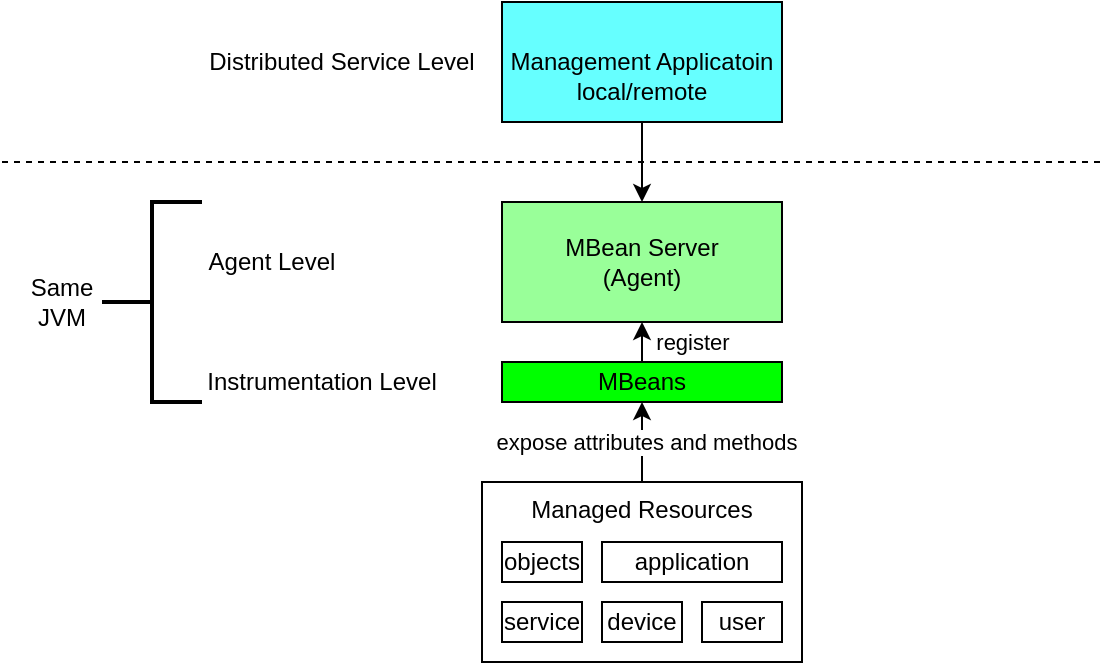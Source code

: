 <mxfile version="21.7.4" type="github">
  <diagram name="Page-1" id="IW1JRGKPUhAMFbz5OvsD">
    <mxGraphModel dx="500" dy="273" grid="1" gridSize="10" guides="1" tooltips="1" connect="1" arrows="1" fold="1" page="1" pageScale="1" pageWidth="583" pageHeight="827" math="0" shadow="0">
      <root>
        <mxCell id="0" />
        <mxCell id="1" parent="0" />
        <mxCell id="iOgUVTMoWX-UKBT8mVH_-13" style="edgeStyle=orthogonalEdgeStyle;rounded=0;orthogonalLoop=1;jettySize=auto;html=1;exitX=0.5;exitY=1;exitDx=0;exitDy=0;entryX=0.5;entryY=0;entryDx=0;entryDy=0;" parent="1" source="iOgUVTMoWX-UKBT8mVH_-12" target="iOgUVTMoWX-UKBT8mVH_-3" edge="1">
          <mxGeometry relative="1" as="geometry" />
        </mxCell>
        <mxCell id="iOgUVTMoWX-UKBT8mVH_-4" style="edgeStyle=orthogonalEdgeStyle;rounded=0;orthogonalLoop=1;jettySize=auto;html=1;exitX=0.5;exitY=0;exitDx=0;exitDy=0;entryX=0.5;entryY=1;entryDx=0;entryDy=0;" parent="1" source="iOgUVTMoWX-UKBT8mVH_-1" target="iOgUVTMoWX-UKBT8mVH_-2" edge="1">
          <mxGeometry relative="1" as="geometry" />
        </mxCell>
        <mxCell id="iOgUVTMoWX-UKBT8mVH_-5" value="expose attributes and methods" style="edgeLabel;html=1;align=center;verticalAlign=middle;resizable=0;points=[];" parent="iOgUVTMoWX-UKBT8mVH_-4" vertex="1" connectable="0">
          <mxGeometry x="0.147" y="3" relative="1" as="geometry">
            <mxPoint x="5" y="3" as="offset" />
          </mxGeometry>
        </mxCell>
        <mxCell id="iOgUVTMoWX-UKBT8mVH_-1" value="Managed Resources" style="rounded=0;whiteSpace=wrap;html=1;labelPosition=center;verticalLabelPosition=middle;align=center;verticalAlign=top;" parent="1" vertex="1">
          <mxGeometry x="250" y="290" width="160" height="90" as="geometry" />
        </mxCell>
        <mxCell id="UVU_GEnttzn3jyp5IKKJ-2" style="edgeStyle=orthogonalEdgeStyle;rounded=0;orthogonalLoop=1;jettySize=auto;html=1;exitX=0.5;exitY=0;exitDx=0;exitDy=0;entryX=0.5;entryY=1;entryDx=0;entryDy=0;" edge="1" parent="1" source="iOgUVTMoWX-UKBT8mVH_-2" target="iOgUVTMoWX-UKBT8mVH_-3">
          <mxGeometry relative="1" as="geometry" />
        </mxCell>
        <mxCell id="UVU_GEnttzn3jyp5IKKJ-3" value="register" style="edgeLabel;html=1;align=center;verticalAlign=middle;resizable=0;points=[];" vertex="1" connectable="0" parent="UVU_GEnttzn3jyp5IKKJ-2">
          <mxGeometry x="0.233" y="2" relative="1" as="geometry">
            <mxPoint x="27" y="2" as="offset" />
          </mxGeometry>
        </mxCell>
        <mxCell id="iOgUVTMoWX-UKBT8mVH_-2" value="MBeans" style="rounded=0;whiteSpace=wrap;html=1;fillColor=#00FF00;" parent="1" vertex="1">
          <mxGeometry x="260" y="230" width="140" height="20" as="geometry" />
        </mxCell>
        <mxCell id="iOgUVTMoWX-UKBT8mVH_-3" value="MBean Server&lt;br&gt;(Agent)" style="rounded=0;whiteSpace=wrap;html=1;fillColor=#99FF99;" parent="1" vertex="1">
          <mxGeometry x="260" y="150" width="140" height="60" as="geometry" />
        </mxCell>
        <mxCell id="iOgUVTMoWX-UKBT8mVH_-6" value="objects" style="rounded=0;whiteSpace=wrap;html=1;" parent="1" vertex="1">
          <mxGeometry x="260" y="320" width="40" height="20" as="geometry" />
        </mxCell>
        <mxCell id="iOgUVTMoWX-UKBT8mVH_-7" value="application" style="rounded=0;whiteSpace=wrap;html=1;" parent="1" vertex="1">
          <mxGeometry x="310" y="320" width="90" height="20" as="geometry" />
        </mxCell>
        <mxCell id="iOgUVTMoWX-UKBT8mVH_-8" value="service" style="rounded=0;whiteSpace=wrap;html=1;" parent="1" vertex="1">
          <mxGeometry x="260" y="350" width="40" height="20" as="geometry" />
        </mxCell>
        <mxCell id="iOgUVTMoWX-UKBT8mVH_-10" value="device" style="rounded=0;whiteSpace=wrap;html=1;" parent="1" vertex="1">
          <mxGeometry x="310" y="350" width="40" height="20" as="geometry" />
        </mxCell>
        <mxCell id="iOgUVTMoWX-UKBT8mVH_-11" value="user" style="rounded=0;whiteSpace=wrap;html=1;" parent="1" vertex="1">
          <mxGeometry x="360" y="350" width="40" height="20" as="geometry" />
        </mxCell>
        <mxCell id="iOgUVTMoWX-UKBT8mVH_-12" value="Management Applicatoin" style="rounded=0;whiteSpace=wrap;html=1;fillColor=#66FFFF;" parent="1" vertex="1">
          <mxGeometry x="260" y="50" width="140" height="60" as="geometry" />
        </mxCell>
        <mxCell id="iOgUVTMoWX-UKBT8mVH_-14" value="" style="endArrow=none;dashed=1;html=1;rounded=0;" parent="1" edge="1">
          <mxGeometry width="50" height="50" relative="1" as="geometry">
            <mxPoint x="10" y="130" as="sourcePoint" />
            <mxPoint x="560" y="130" as="targetPoint" />
          </mxGeometry>
        </mxCell>
        <mxCell id="iOgUVTMoWX-UKBT8mVH_-15" value="local/remote" style="text;html=1;strokeColor=none;fillColor=none;align=center;verticalAlign=middle;whiteSpace=wrap;rounded=0;" parent="1" vertex="1">
          <mxGeometry x="290" y="80" width="80" height="30" as="geometry" />
        </mxCell>
        <mxCell id="iOgUVTMoWX-UKBT8mVH_-16" value="Instrumentation Level" style="text;html=1;strokeColor=none;fillColor=none;align=center;verticalAlign=middle;whiteSpace=wrap;rounded=0;" parent="1" vertex="1">
          <mxGeometry x="110" y="225" width="120" height="30" as="geometry" />
        </mxCell>
        <mxCell id="iOgUVTMoWX-UKBT8mVH_-17" value="Agent Level" style="text;html=1;strokeColor=none;fillColor=none;align=center;verticalAlign=middle;whiteSpace=wrap;rounded=0;" parent="1" vertex="1">
          <mxGeometry x="110" y="165" width="70" height="30" as="geometry" />
        </mxCell>
        <mxCell id="iOgUVTMoWX-UKBT8mVH_-18" value="Distributed Service Level" style="text;html=1;strokeColor=none;fillColor=none;align=center;verticalAlign=middle;whiteSpace=wrap;rounded=0;" parent="1" vertex="1">
          <mxGeometry x="110" y="65" width="140" height="30" as="geometry" />
        </mxCell>
        <mxCell id="iOgUVTMoWX-UKBT8mVH_-19" value="" style="strokeWidth=2;html=1;shape=mxgraph.flowchart.annotation_2;align=left;labelPosition=right;pointerEvents=1;" parent="1" vertex="1">
          <mxGeometry x="60" y="150" width="50" height="100" as="geometry" />
        </mxCell>
        <mxCell id="iOgUVTMoWX-UKBT8mVH_-20" value="Same JVM" style="text;html=1;strokeColor=none;fillColor=none;align=center;verticalAlign=middle;whiteSpace=wrap;rounded=0;" parent="1" vertex="1">
          <mxGeometry x="10" y="185" width="60" height="30" as="geometry" />
        </mxCell>
      </root>
    </mxGraphModel>
  </diagram>
</mxfile>
